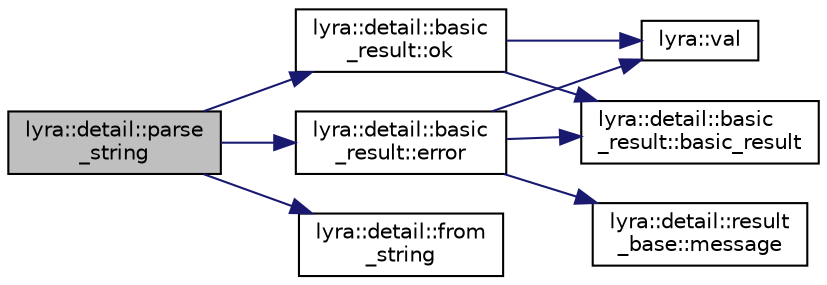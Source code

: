 digraph "lyra::detail::parse_string"
{
 // INTERACTIVE_SVG=YES
 // LATEX_PDF_SIZE
  edge [fontname="Helvetica",fontsize="10",labelfontname="Helvetica",labelfontsize="10"];
  node [fontname="Helvetica",fontsize="10",shape=record];
  rankdir="LR";
  Node1 [label="lyra::detail::parse\l_string",height=0.2,width=0.4,color="black", fillcolor="grey75", style="filled", fontcolor="black",tooltip=" "];
  Node1 -> Node2 [color="midnightblue",fontsize="10",style="solid",fontname="Helvetica"];
  Node2 [label="lyra::detail::basic\l_result::error",height=0.2,width=0.4,color="black", fillcolor="white", style="filled",URL="$classlyra_1_1detail_1_1basic__result.html#ae878693d416cc48943171ab4187f5719",tooltip=" "];
  Node2 -> Node3 [color="midnightblue",fontsize="10",style="solid",fontname="Helvetica"];
  Node3 [label="lyra::detail::basic\l_result::basic_result",height=0.2,width=0.4,color="black", fillcolor="white", style="filled",URL="$classlyra_1_1detail_1_1basic__result.html#a2a6448a9babcc3d583edff8f13e076b9",tooltip=" "];
  Node2 -> Node4 [color="midnightblue",fontsize="10",style="solid",fontname="Helvetica"];
  Node4 [label="lyra::detail::result\l_base::message",height=0.2,width=0.4,color="black", fillcolor="white", style="filled",URL="$classlyra_1_1detail_1_1result__base.html#af2039c056e3c27fd5efa1542bd7167be",tooltip=" "];
  Node2 -> Node5 [color="midnightblue",fontsize="10",style="solid",fontname="Helvetica"];
  Node5 [label="lyra::val",height=0.2,width=0.4,color="black", fillcolor="white", style="filled",URL="$namespacelyra.html#a2138b812a6ac30b6abcab35c05664a64",tooltip=" "];
  Node1 -> Node6 [color="midnightblue",fontsize="10",style="solid",fontname="Helvetica"];
  Node6 [label="lyra::detail::from\l_string",height=0.2,width=0.4,color="black", fillcolor="white", style="filled",URL="$namespacelyra_1_1detail.html#ac687157112493fe0f0196dc562c0a1e0",tooltip=" "];
  Node1 -> Node7 [color="midnightblue",fontsize="10",style="solid",fontname="Helvetica"];
  Node7 [label="lyra::detail::basic\l_result::ok",height=0.2,width=0.4,color="black", fillcolor="white", style="filled",URL="$classlyra_1_1detail_1_1basic__result.html#aee577409a431e215136ffc0764e5432b",tooltip=" "];
  Node7 -> Node3 [color="midnightblue",fontsize="10",style="solid",fontname="Helvetica"];
  Node7 -> Node5 [color="midnightblue",fontsize="10",style="solid",fontname="Helvetica"];
}
